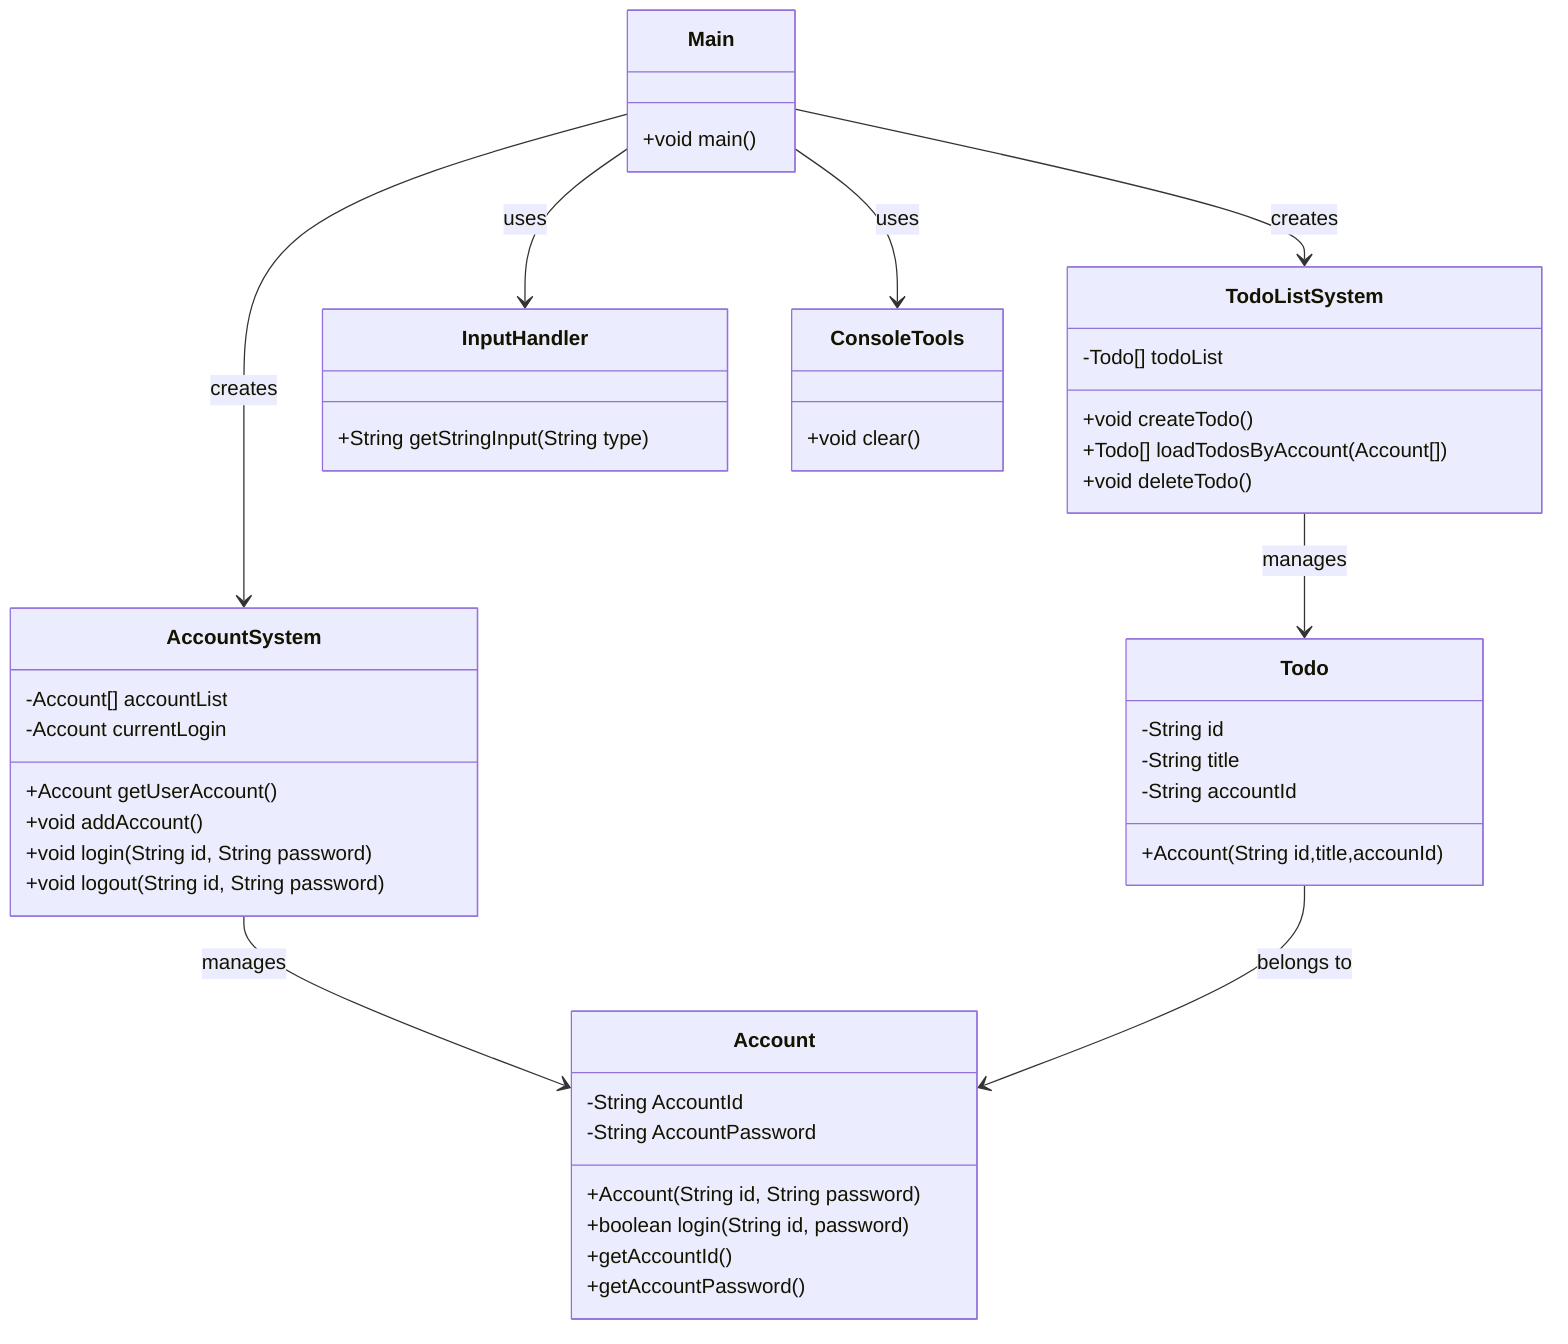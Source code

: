 classDiagram
    class Todo {
        -String id
        -String title
        -String accountId
        +Account(String id,title,accounId)
    }

    class TodoListSystem {
        -Todo[] todoList
        +void createTodo()
        +Todo[] loadTodosByAccount(Account[])
        +void deleteTodo()
    }

    class Account {
        -String AccountId
        -String AccountPassword
        +Account(String id, String password)
        +boolean login(String id, password)
        +getAccountId()
        +getAccountPassword()

    }

    class AccountSystem {
        -Account[] accountList
        -Account currentLogin
        +Account getUserAccount()
        +void addAccount()
        +void login(String id, String password)
        +void logout(String id, String password)
    }

    class InputHandler {
        +String getStringInput(String type)
    }

    class ConsoleTools {
        +void clear()
    }

    class Main {
        +void main()
    }

    Main --> AccountSystem : creates
    Main --> TodoListSystem : creates
    Main --> InputHandler : uses
    Main --> ConsoleTools : uses
    TodoListSystem --> Todo : manages
    AccountSystem --> Account : manages
    Todo --> Account : belongs to